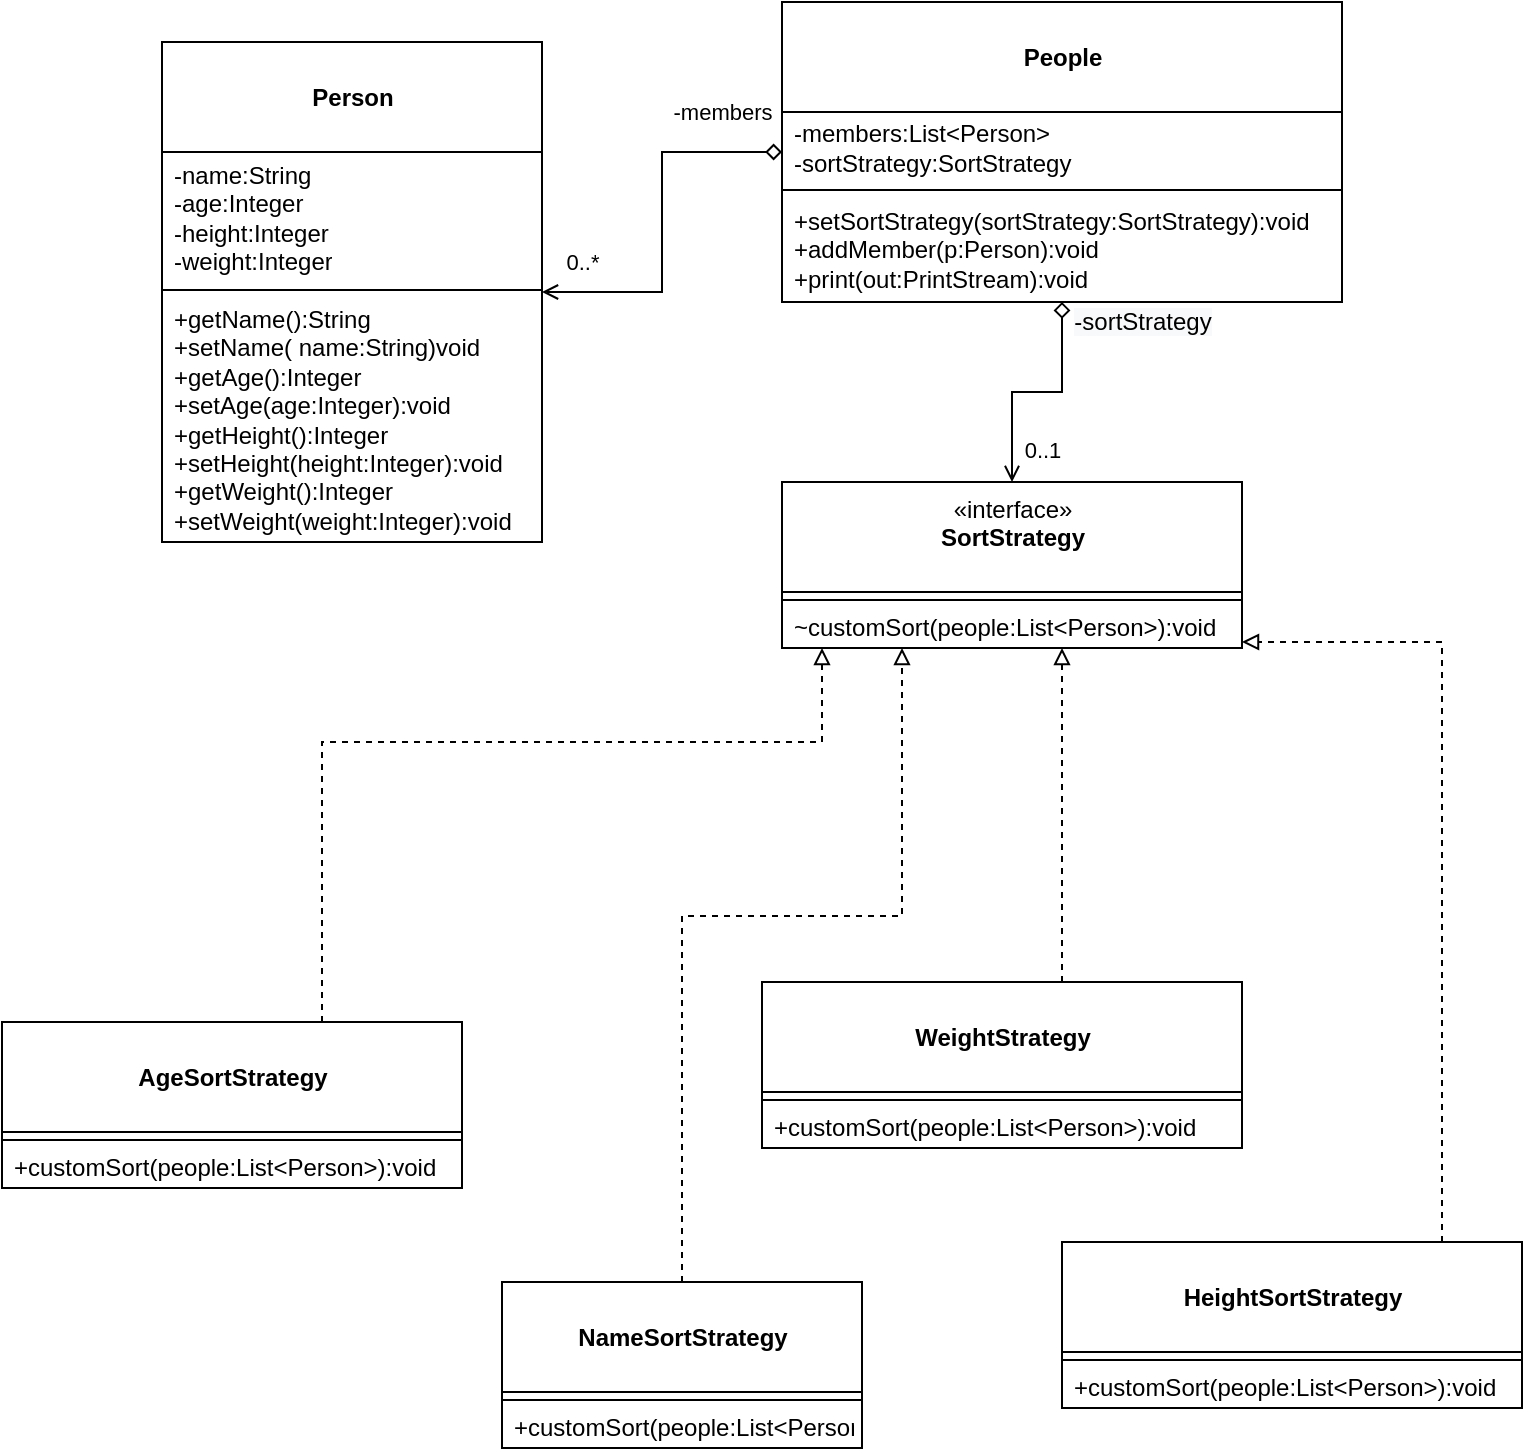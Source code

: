 <mxfile version="15.7.0" type="github">
  <diagram id="AjNSmi7TReImnbimb0rs" name="Page-1">
    <mxGraphModel dx="1240" dy="643" grid="1" gridSize="10" guides="1" tooltips="1" connect="1" arrows="1" fold="1" page="1" pageScale="1" pageWidth="850" pageHeight="1100" math="0" shadow="0">
      <root>
        <mxCell id="0" />
        <mxCell id="1" parent="0" />
        <mxCell id="yfVYI24y0XGce3VfnweB-57" style="edgeStyle=orthogonalEdgeStyle;rounded=0;orthogonalLoop=1;jettySize=auto;html=1;endArrow=block;endFill=0;dashed=1;" edge="1" parent="1" source="yfVYI24y0XGce3VfnweB-1" target="yfVYI24y0XGce3VfnweB-41">
          <mxGeometry relative="1" as="geometry">
            <Array as="points">
              <mxPoint x="210" y="410" />
              <mxPoint x="460" y="410" />
            </Array>
          </mxGeometry>
        </mxCell>
        <mxCell id="yfVYI24y0XGce3VfnweB-1" value="&lt;br&gt;&lt;b&gt;AgeSortStrategy&lt;/b&gt;" style="swimlane;fontStyle=0;align=center;verticalAlign=top;childLayout=stackLayout;horizontal=1;startSize=55;horizontalStack=0;resizeParent=1;resizeParentMax=0;resizeLast=0;collapsible=0;marginBottom=0;html=1;" vertex="1" parent="1">
          <mxGeometry x="50" y="550" width="230" height="83" as="geometry" />
        </mxCell>
        <mxCell id="yfVYI24y0XGce3VfnweB-6" value="" style="line;strokeWidth=1;fillColor=none;align=left;verticalAlign=middle;spacingTop=-1;spacingLeft=3;spacingRight=3;rotatable=0;labelPosition=right;points=[];portConstraint=eastwest;" vertex="1" parent="yfVYI24y0XGce3VfnweB-1">
          <mxGeometry y="55" width="230" height="8" as="geometry" />
        </mxCell>
        <mxCell id="yfVYI24y0XGce3VfnweB-8" value="+customSort(people:List&amp;lt;Person&amp;gt;):void&amp;nbsp;" style="text;html=1;strokeColor=none;fillColor=none;align=left;verticalAlign=middle;spacingLeft=4;spacingRight=4;overflow=hidden;rotatable=0;points=[[0,0.5],[1,0.5]];portConstraint=eastwest;" vertex="1" parent="yfVYI24y0XGce3VfnweB-1">
          <mxGeometry y="63" width="230" height="20" as="geometry" />
        </mxCell>
        <mxCell id="yfVYI24y0XGce3VfnweB-60" style="edgeStyle=orthogonalEdgeStyle;rounded=0;orthogonalLoop=1;jettySize=auto;html=1;dashed=1;endArrow=block;endFill=0;" edge="1" parent="1" source="yfVYI24y0XGce3VfnweB-9" target="yfVYI24y0XGce3VfnweB-41">
          <mxGeometry relative="1" as="geometry">
            <Array as="points">
              <mxPoint x="770" y="360" />
            </Array>
          </mxGeometry>
        </mxCell>
        <mxCell id="yfVYI24y0XGce3VfnweB-9" value="&lt;br&gt;&lt;b&gt;HeightSortStrategy&lt;/b&gt;" style="swimlane;fontStyle=0;align=center;verticalAlign=top;childLayout=stackLayout;horizontal=1;startSize=55;horizontalStack=0;resizeParent=1;resizeParentMax=0;resizeLast=0;collapsible=0;marginBottom=0;html=1;" vertex="1" parent="1">
          <mxGeometry x="580" y="660" width="230" height="83" as="geometry" />
        </mxCell>
        <mxCell id="yfVYI24y0XGce3VfnweB-14" value="" style="line;strokeWidth=1;fillColor=none;align=left;verticalAlign=middle;spacingTop=-1;spacingLeft=3;spacingRight=3;rotatable=0;labelPosition=right;points=[];portConstraint=eastwest;" vertex="1" parent="yfVYI24y0XGce3VfnweB-9">
          <mxGeometry y="55" width="230" height="8" as="geometry" />
        </mxCell>
        <mxCell id="yfVYI24y0XGce3VfnweB-16" value="+customSort(people:List&amp;lt;Person&amp;gt;):void&amp;nbsp;" style="text;html=1;strokeColor=none;fillColor=none;align=left;verticalAlign=middle;spacingLeft=4;spacingRight=4;overflow=hidden;rotatable=0;points=[[0,0.5],[1,0.5]];portConstraint=eastwest;" vertex="1" parent="yfVYI24y0XGce3VfnweB-9">
          <mxGeometry y="63" width="230" height="20" as="geometry" />
        </mxCell>
        <mxCell id="yfVYI24y0XGce3VfnweB-58" style="edgeStyle=orthogonalEdgeStyle;rounded=0;orthogonalLoop=1;jettySize=auto;html=1;endArrow=block;endFill=0;dashed=1;" edge="1" parent="1" source="yfVYI24y0XGce3VfnweB-17" target="yfVYI24y0XGce3VfnweB-41">
          <mxGeometry relative="1" as="geometry">
            <Array as="points">
              <mxPoint x="390" y="497" />
              <mxPoint x="500" y="497" />
            </Array>
          </mxGeometry>
        </mxCell>
        <mxCell id="yfVYI24y0XGce3VfnweB-17" value="&lt;br&gt;&lt;b&gt;NameSortStrategy&lt;/b&gt;" style="swimlane;fontStyle=0;align=center;verticalAlign=top;childLayout=stackLayout;horizontal=1;startSize=55;horizontalStack=0;resizeParent=1;resizeParentMax=0;resizeLast=0;collapsible=0;marginBottom=0;html=1;" vertex="1" parent="1">
          <mxGeometry x="300" y="680" width="180" height="83" as="geometry" />
        </mxCell>
        <mxCell id="yfVYI24y0XGce3VfnweB-22" value="" style="line;strokeWidth=1;fillColor=none;align=left;verticalAlign=middle;spacingTop=-1;spacingLeft=3;spacingRight=3;rotatable=0;labelPosition=right;points=[];portConstraint=eastwest;" vertex="1" parent="yfVYI24y0XGce3VfnweB-17">
          <mxGeometry y="55" width="180" height="8" as="geometry" />
        </mxCell>
        <mxCell id="yfVYI24y0XGce3VfnweB-24" value="+customSort(people:List&amp;lt;Person&amp;gt;):void&amp;nbsp;" style="text;html=1;strokeColor=none;fillColor=none;align=left;verticalAlign=middle;spacingLeft=4;spacingRight=4;overflow=hidden;rotatable=0;points=[[0,0.5],[1,0.5]];portConstraint=eastwest;" vertex="1" parent="yfVYI24y0XGce3VfnweB-17">
          <mxGeometry y="63" width="180" height="20" as="geometry" />
        </mxCell>
        <mxCell id="yfVYI24y0XGce3VfnweB-61" style="edgeStyle=orthogonalEdgeStyle;rounded=0;orthogonalLoop=1;jettySize=auto;html=1;endArrow=open;endFill=0;startArrow=diamond;startFill=0;" edge="1" parent="1" source="yfVYI24y0XGce3VfnweB-25" target="yfVYI24y0XGce3VfnweB-41">
          <mxGeometry relative="1" as="geometry" />
        </mxCell>
        <mxCell id="yfVYI24y0XGce3VfnweB-65" value="0..1" style="edgeLabel;html=1;align=center;verticalAlign=middle;resizable=0;points=[];" vertex="1" connectable="0" parent="yfVYI24y0XGce3VfnweB-61">
          <mxGeometry x="0.71" relative="1" as="geometry">
            <mxPoint x="15" as="offset" />
          </mxGeometry>
        </mxCell>
        <mxCell id="yfVYI24y0XGce3VfnweB-66" value="&lt;span style=&quot;font-size: 12px ; text-align: left ; background-color: rgb(248 , 249 , 250)&quot;&gt;-sortStrategy&lt;/span&gt;" style="edgeLabel;html=1;align=center;verticalAlign=middle;resizable=0;points=[];" vertex="1" connectable="0" parent="yfVYI24y0XGce3VfnweB-61">
          <mxGeometry x="-0.901" y="2" relative="1" as="geometry">
            <mxPoint x="38" y="4" as="offset" />
          </mxGeometry>
        </mxCell>
        <mxCell id="yfVYI24y0XGce3VfnweB-25" value="&lt;br&gt;&lt;b&gt;People&lt;/b&gt;" style="swimlane;fontStyle=0;align=center;verticalAlign=top;childLayout=stackLayout;horizontal=1;startSize=55;horizontalStack=0;resizeParent=1;resizeParentMax=0;resizeLast=0;collapsible=0;marginBottom=0;html=1;" vertex="1" parent="1">
          <mxGeometry x="440" y="40" width="280" height="150" as="geometry" />
        </mxCell>
        <mxCell id="yfVYI24y0XGce3VfnweB-27" value="&lt;div&gt;-members:List&amp;lt;Person&amp;gt;&lt;/div&gt;&lt;div&gt;-sortStrategy:SortStrategy&lt;/div&gt;" style="text;html=1;strokeColor=none;fillColor=none;align=left;verticalAlign=middle;spacingLeft=4;spacingRight=4;overflow=hidden;rotatable=0;points=[[0,0.5],[1,0.5]];portConstraint=eastwest;" vertex="1" parent="yfVYI24y0XGce3VfnweB-25">
          <mxGeometry y="55" width="280" height="35" as="geometry" />
        </mxCell>
        <mxCell id="yfVYI24y0XGce3VfnweB-30" value="" style="line;strokeWidth=1;fillColor=none;align=left;verticalAlign=middle;spacingTop=-1;spacingLeft=3;spacingRight=3;rotatable=0;labelPosition=right;points=[];portConstraint=eastwest;" vertex="1" parent="yfVYI24y0XGce3VfnweB-25">
          <mxGeometry y="90" width="280" height="8" as="geometry" />
        </mxCell>
        <mxCell id="yfVYI24y0XGce3VfnweB-32" value="&lt;div&gt;+setSortStrategy(sortStrategy:SortStrategy):void&lt;/div&gt;&lt;div&gt;+addMember(p:Person):void&lt;/div&gt;&lt;div&gt;+print(out:PrintStream):void&lt;/div&gt;" style="text;html=1;strokeColor=none;fillColor=none;align=left;verticalAlign=middle;spacingLeft=4;spacingRight=4;overflow=hidden;rotatable=0;points=[[0,0.5],[1,0.5]];portConstraint=eastwest;" vertex="1" parent="yfVYI24y0XGce3VfnweB-25">
          <mxGeometry y="98" width="280" height="52" as="geometry" />
        </mxCell>
        <mxCell id="yfVYI24y0XGce3VfnweB-62" style="edgeStyle=orthogonalEdgeStyle;rounded=0;orthogonalLoop=1;jettySize=auto;html=1;startArrow=open;startFill=0;endArrow=diamond;endFill=0;" edge="1" parent="1" source="yfVYI24y0XGce3VfnweB-33" target="yfVYI24y0XGce3VfnweB-25">
          <mxGeometry relative="1" as="geometry" />
        </mxCell>
        <mxCell id="yfVYI24y0XGce3VfnweB-63" value="-members" style="edgeLabel;html=1;align=center;verticalAlign=middle;resizable=0;points=[];" vertex="1" connectable="0" parent="yfVYI24y0XGce3VfnweB-62">
          <mxGeometry x="0.796" relative="1" as="geometry">
            <mxPoint x="-11" y="-20" as="offset" />
          </mxGeometry>
        </mxCell>
        <mxCell id="yfVYI24y0XGce3VfnweB-64" value="0..*" style="edgeLabel;html=1;align=center;verticalAlign=middle;resizable=0;points=[];" vertex="1" connectable="0" parent="yfVYI24y0XGce3VfnweB-62">
          <mxGeometry x="-0.558" y="-1" relative="1" as="geometry">
            <mxPoint x="-22" y="-16" as="offset" />
          </mxGeometry>
        </mxCell>
        <mxCell id="yfVYI24y0XGce3VfnweB-33" value="&lt;br&gt;&lt;b&gt;Person&lt;/b&gt;" style="swimlane;fontStyle=0;align=center;verticalAlign=top;childLayout=stackLayout;horizontal=1;startSize=55;horizontalStack=0;resizeParent=1;resizeParentMax=0;resizeLast=0;collapsible=0;marginBottom=0;html=1;" vertex="1" parent="1">
          <mxGeometry x="130" y="60" width="190" height="250" as="geometry" />
        </mxCell>
        <mxCell id="yfVYI24y0XGce3VfnweB-35" value="&lt;div&gt;-name:String&lt;/div&gt;&lt;div&gt;-age:Integer&lt;/div&gt;&lt;div&gt;-height:Integer&lt;/div&gt;&lt;div&gt;-weight:Integer&lt;/div&gt;" style="text;html=1;strokeColor=none;fillColor=none;align=left;verticalAlign=middle;spacingLeft=4;spacingRight=4;overflow=hidden;rotatable=0;points=[[0,0.5],[1,0.5]];portConstraint=eastwest;" vertex="1" parent="yfVYI24y0XGce3VfnweB-33">
          <mxGeometry y="55" width="190" height="65" as="geometry" />
        </mxCell>
        <mxCell id="yfVYI24y0XGce3VfnweB-38" value="" style="line;strokeWidth=1;fillColor=none;align=left;verticalAlign=middle;spacingTop=-1;spacingLeft=3;spacingRight=3;rotatable=0;labelPosition=right;points=[];portConstraint=eastwest;" vertex="1" parent="yfVYI24y0XGce3VfnweB-33">
          <mxGeometry y="120" width="190" height="8" as="geometry" />
        </mxCell>
        <mxCell id="yfVYI24y0XGce3VfnweB-40" value="&lt;div&gt;+getName():String&lt;/div&gt;&lt;div&gt;+setName( name:String)void&amp;nbsp;&lt;/div&gt;&lt;div&gt;+getAge():Integer&lt;/div&gt;&lt;div&gt;+setAge(age:Integer):void&amp;nbsp;&lt;/div&gt;&lt;div&gt;+getHeight():Integer&amp;nbsp;&lt;/div&gt;&lt;div&gt;+setHeight(height:Integer):void&amp;nbsp;&lt;/div&gt;&lt;div&gt;+getWeight():Integer&amp;nbsp;&lt;/div&gt;&lt;div&gt;+setWeight(weight:Integer):void&amp;nbsp;&lt;/div&gt;" style="text;html=1;strokeColor=none;fillColor=none;align=left;verticalAlign=middle;spacingLeft=4;spacingRight=4;overflow=hidden;rotatable=0;points=[[0,0.5],[1,0.5]];portConstraint=eastwest;" vertex="1" parent="yfVYI24y0XGce3VfnweB-33">
          <mxGeometry y="128" width="190" height="122" as="geometry" />
        </mxCell>
        <mxCell id="yfVYI24y0XGce3VfnweB-41" value="«interface»&lt;br&gt;&lt;b&gt;SortStrategy&lt;/b&gt;" style="swimlane;fontStyle=0;align=center;verticalAlign=top;childLayout=stackLayout;horizontal=1;startSize=55;horizontalStack=0;resizeParent=1;resizeParentMax=0;resizeLast=0;collapsible=0;marginBottom=0;html=1;" vertex="1" parent="1">
          <mxGeometry x="440" y="280" width="230" height="83" as="geometry" />
        </mxCell>
        <mxCell id="yfVYI24y0XGce3VfnweB-46" value="" style="line;strokeWidth=1;fillColor=none;align=left;verticalAlign=middle;spacingTop=-1;spacingLeft=3;spacingRight=3;rotatable=0;labelPosition=right;points=[];portConstraint=eastwest;" vertex="1" parent="yfVYI24y0XGce3VfnweB-41">
          <mxGeometry y="55" width="230" height="8" as="geometry" />
        </mxCell>
        <mxCell id="yfVYI24y0XGce3VfnweB-48" value="~customSort(people:List&amp;lt;Person&amp;gt;):void&amp;nbsp;" style="text;html=1;strokeColor=none;fillColor=none;align=left;verticalAlign=middle;spacingLeft=4;spacingRight=4;overflow=hidden;rotatable=0;points=[[0,0.5],[1,0.5]];portConstraint=eastwest;" vertex="1" parent="yfVYI24y0XGce3VfnweB-41">
          <mxGeometry y="63" width="230" height="20" as="geometry" />
        </mxCell>
        <mxCell id="yfVYI24y0XGce3VfnweB-59" style="edgeStyle=orthogonalEdgeStyle;rounded=0;orthogonalLoop=1;jettySize=auto;html=1;endArrow=block;endFill=0;dashed=1;" edge="1" parent="1" source="yfVYI24y0XGce3VfnweB-49" target="yfVYI24y0XGce3VfnweB-41">
          <mxGeometry relative="1" as="geometry">
            <Array as="points">
              <mxPoint x="580" y="460" />
              <mxPoint x="580" y="460" />
            </Array>
          </mxGeometry>
        </mxCell>
        <mxCell id="yfVYI24y0XGce3VfnweB-49" value="&lt;br&gt;&lt;b&gt;WeightStrategy&lt;/b&gt;" style="swimlane;fontStyle=0;align=center;verticalAlign=top;childLayout=stackLayout;horizontal=1;startSize=55;horizontalStack=0;resizeParent=1;resizeParentMax=0;resizeLast=0;collapsible=0;marginBottom=0;html=1;" vertex="1" parent="1">
          <mxGeometry x="430" y="530" width="240" height="83" as="geometry" />
        </mxCell>
        <mxCell id="yfVYI24y0XGce3VfnweB-54" value="" style="line;strokeWidth=1;fillColor=none;align=left;verticalAlign=middle;spacingTop=-1;spacingLeft=3;spacingRight=3;rotatable=0;labelPosition=right;points=[];portConstraint=eastwest;" vertex="1" parent="yfVYI24y0XGce3VfnweB-49">
          <mxGeometry y="55" width="240" height="8" as="geometry" />
        </mxCell>
        <mxCell id="yfVYI24y0XGce3VfnweB-56" value="+customSort(people:List&amp;lt;Person&amp;gt;):void&amp;nbsp;" style="text;html=1;strokeColor=none;fillColor=none;align=left;verticalAlign=middle;spacingLeft=4;spacingRight=4;overflow=hidden;rotatable=0;points=[[0,0.5],[1,0.5]];portConstraint=eastwest;" vertex="1" parent="yfVYI24y0XGce3VfnweB-49">
          <mxGeometry y="63" width="240" height="20" as="geometry" />
        </mxCell>
      </root>
    </mxGraphModel>
  </diagram>
</mxfile>
